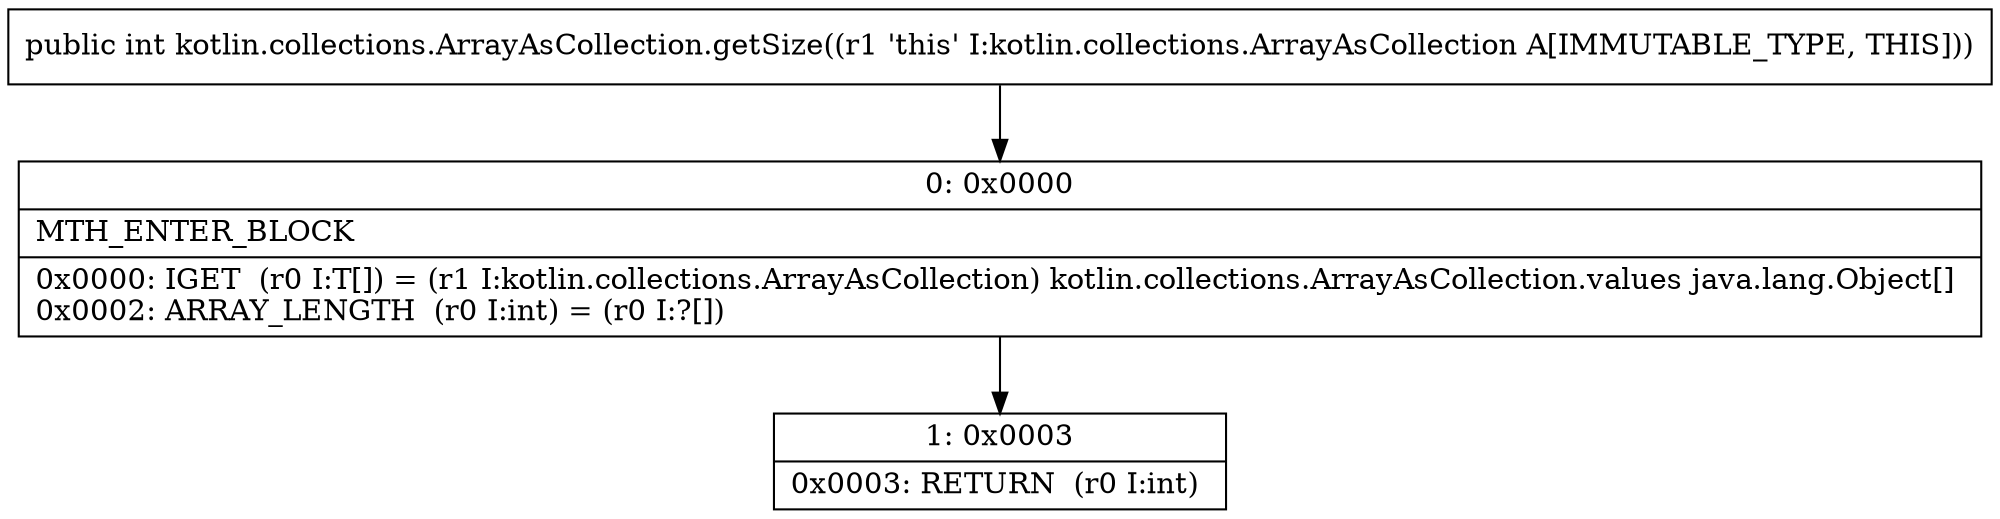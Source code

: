 digraph "CFG forkotlin.collections.ArrayAsCollection.getSize()I" {
Node_0 [shape=record,label="{0\:\ 0x0000|MTH_ENTER_BLOCK\l|0x0000: IGET  (r0 I:T[]) = (r1 I:kotlin.collections.ArrayAsCollection) kotlin.collections.ArrayAsCollection.values java.lang.Object[] \l0x0002: ARRAY_LENGTH  (r0 I:int) = (r0 I:?[]) \l}"];
Node_1 [shape=record,label="{1\:\ 0x0003|0x0003: RETURN  (r0 I:int) \l}"];
MethodNode[shape=record,label="{public int kotlin.collections.ArrayAsCollection.getSize((r1 'this' I:kotlin.collections.ArrayAsCollection A[IMMUTABLE_TYPE, THIS])) }"];
MethodNode -> Node_0;
Node_0 -> Node_1;
}

